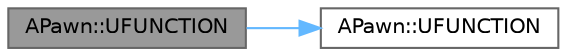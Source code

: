 digraph "APawn::UFUNCTION"
{
 // INTERACTIVE_SVG=YES
 // LATEX_PDF_SIZE
  bgcolor="transparent";
  edge [fontname=Helvetica,fontsize=10,labelfontname=Helvetica,labelfontsize=10];
  node [fontname=Helvetica,fontsize=10,shape=box,height=0.2,width=0.4];
  rankdir="LR";
  Node1 [id="Node000001",label="APawn::UFUNCTION",height=0.2,width=0.4,color="gray40", fillcolor="grey60", style="filled", fontcolor="black",tooltip="Call this function to detach safely pawn from its controller, knowing that we will be destroyed soon."];
  Node1 -> Node2 [id="edge1_Node000001_Node000002",color="steelblue1",style="solid",tooltip=" "];
  Node2 [id="Node000002",label="APawn::UFUNCTION",height=0.2,width=0.4,color="grey40", fillcolor="white", style="filled",URL="$db/dc7/classAPawn.html#a8d13e59e33cde2b7c2c77ff231a9478d",tooltip="Return our PawnMovementComponent, if we have one."];
}
